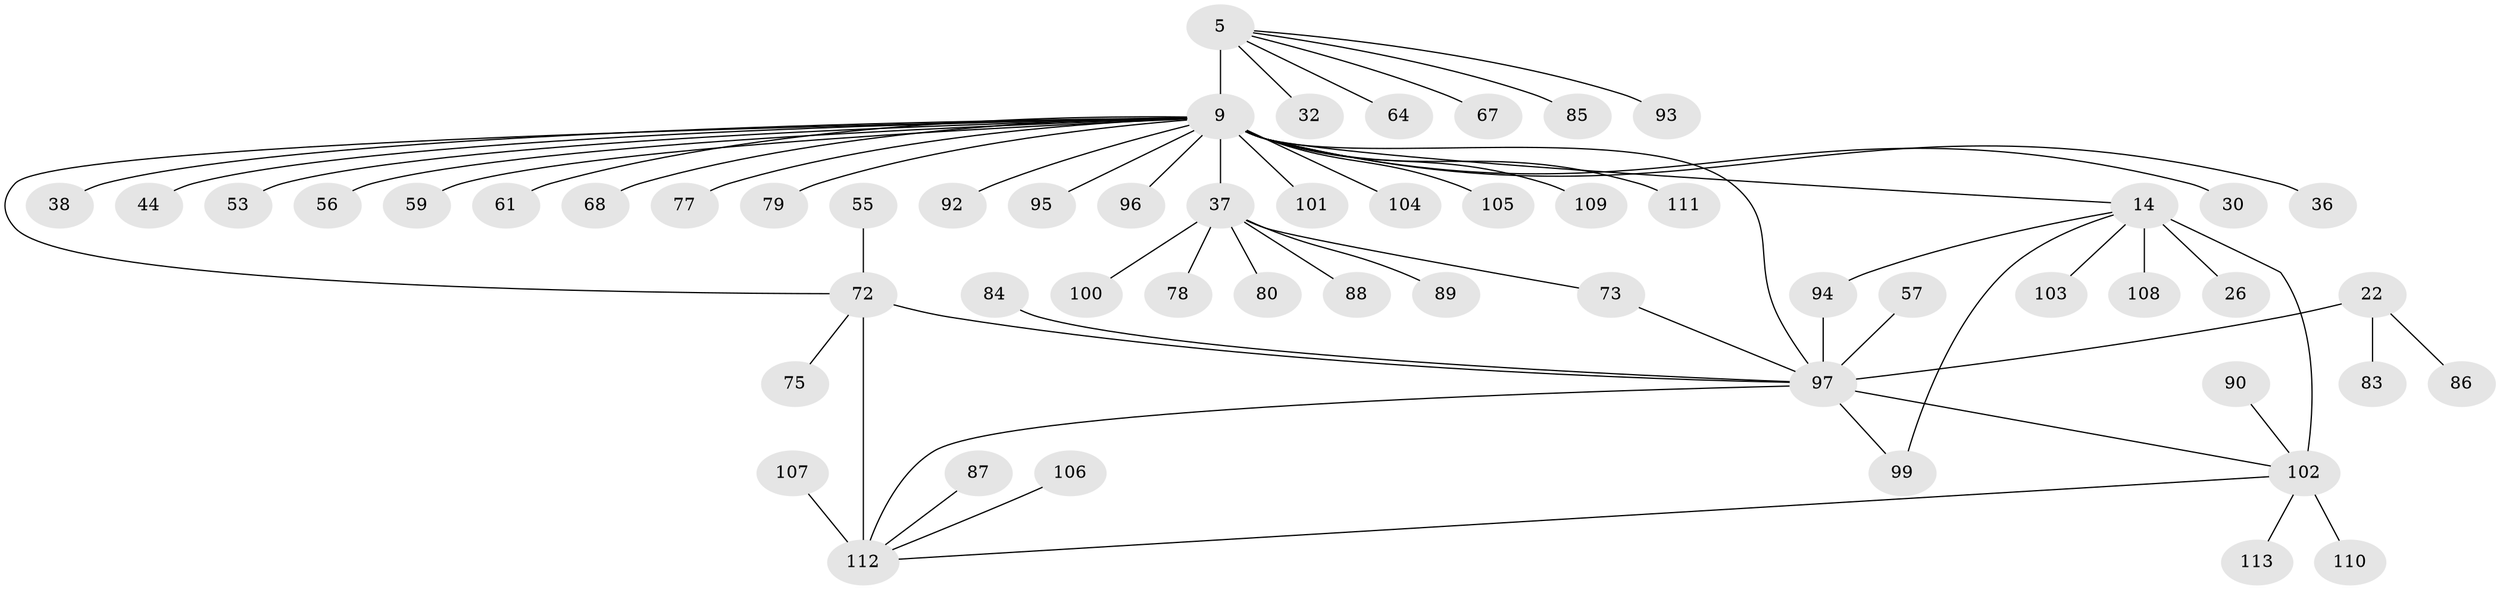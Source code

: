// original degree distribution, {8: 0.05309734513274336, 11: 0.008849557522123894, 9: 0.04424778761061947, 5: 0.035398230088495575, 10: 0.02654867256637168, 6: 0.02654867256637168, 7: 0.008849557522123894, 13: 0.008849557522123894, 12: 0.008849557522123894, 1: 0.5929203539823009, 3: 0.04424778761061947, 2: 0.1415929203539823}
// Generated by graph-tools (version 1.1) at 2025/54/03/09/25 04:54:12]
// undirected, 56 vertices, 62 edges
graph export_dot {
graph [start="1"]
  node [color=gray90,style=filled];
  5 [super="+1"];
  9 [super="+8+7+4"];
  14 [super="+13"];
  22 [super="+21"];
  26;
  30;
  32;
  36;
  37 [super="+10"];
  38;
  44;
  53;
  55;
  56;
  57;
  59;
  61 [super="+46"];
  64;
  67;
  68;
  72 [super="+51+20"];
  73;
  75;
  77 [super="+29"];
  78;
  79;
  80;
  83 [super="+66"];
  84;
  85;
  86;
  87;
  88;
  89 [super="+58"];
  90;
  92 [super="+42"];
  93;
  94;
  95;
  96;
  97 [super="+25+82+33+39+50"];
  99;
  100;
  101;
  102 [super="+62+69+74+76+81"];
  103 [super="+91"];
  104;
  105;
  106 [super="+28+60"];
  107 [super="+40+98"];
  108;
  109;
  110;
  111;
  112 [super="+71+18+52"];
  113;
  5 -- 93;
  5 -- 32;
  5 -- 64;
  5 -- 67;
  5 -- 85;
  5 -- 9 [weight=6];
  9 -- 30;
  9 -- 36;
  9 -- 53;
  9 -- 79 [weight=2];
  9 -- 14 [weight=2];
  9 -- 104;
  9 -- 105;
  9 -- 111;
  9 -- 56;
  9 -- 95;
  9 -- 101;
  9 -- 59 [weight=2];
  9 -- 109;
  9 -- 77;
  9 -- 68;
  9 -- 72 [weight=3];
  9 -- 92;
  9 -- 96;
  9 -- 97 [weight=5];
  9 -- 37 [weight=7];
  9 -- 38;
  9 -- 44;
  9 -- 61;
  14 -- 26;
  14 -- 94;
  14 -- 108;
  14 -- 99;
  14 -- 103;
  14 -- 102 [weight=6];
  22 -- 86;
  22 -- 83;
  22 -- 97 [weight=6];
  37 -- 100;
  37 -- 73;
  37 -- 78;
  37 -- 80;
  37 -- 88;
  37 -- 89;
  55 -- 72;
  57 -- 97;
  72 -- 97;
  72 -- 75;
  72 -- 112 [weight=6];
  73 -- 97;
  84 -- 97;
  87 -- 112;
  90 -- 102;
  94 -- 97;
  97 -- 99;
  97 -- 112;
  97 -- 102;
  102 -- 110;
  102 -- 112;
  102 -- 113;
  106 -- 112;
  107 -- 112;
}
